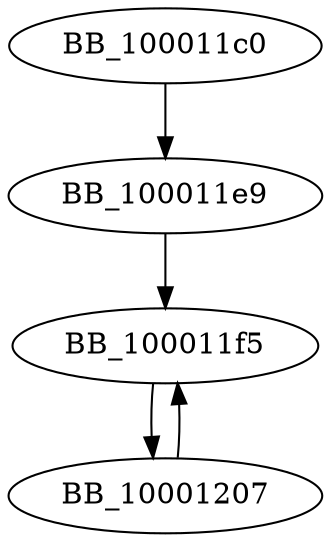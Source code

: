 DiGraph sub_100011C0{
BB_100011c0->BB_100011e9
BB_100011e9->BB_100011f5
BB_100011f5->BB_10001207
BB_10001207->BB_100011f5
}
